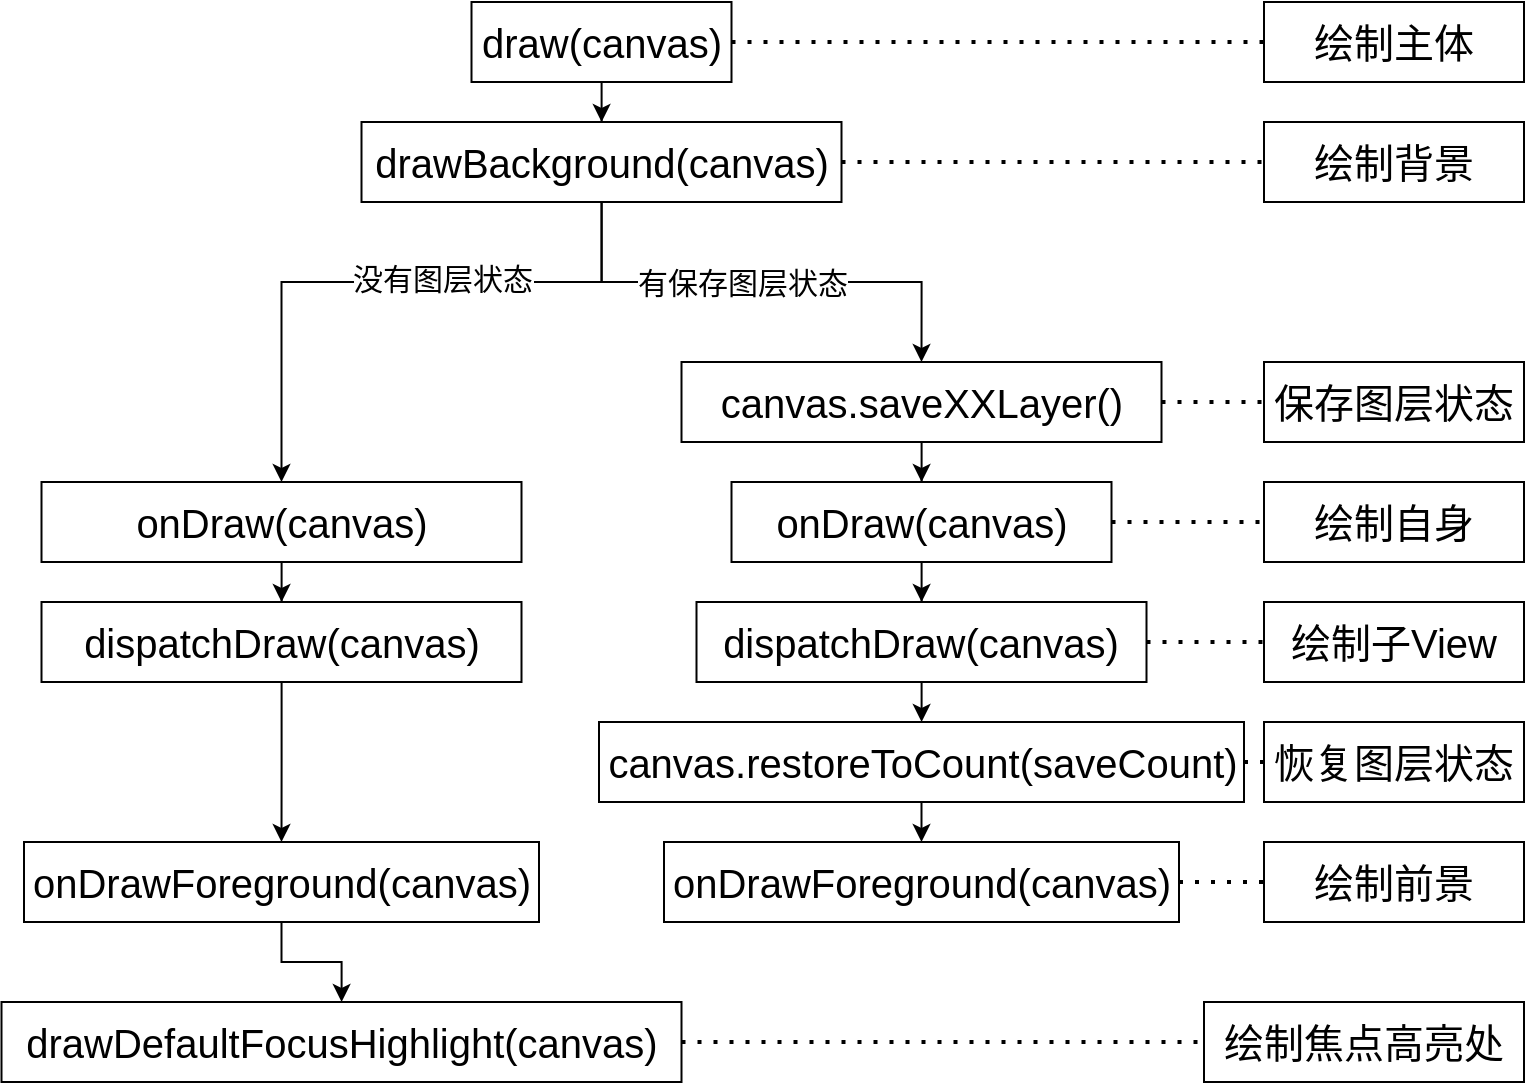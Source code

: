 <mxfile version="13.4.2" type="device"><diagram id="976hl7TXcC878LsND0H_" name="Page-1"><mxGraphModel dx="1038" dy="508" grid="1" gridSize="10" guides="1" tooltips="1" connect="1" arrows="1" fold="1" page="1" pageScale="1" pageWidth="827" pageHeight="1169" math="0" shadow="0"><root><mxCell id="0"/><mxCell id="1" parent="0"/><mxCell id="IggPG6YLkQGLOVt6-esd-3" value="" style="edgeStyle=orthogonalEdgeStyle;rounded=0;orthogonalLoop=1;jettySize=auto;html=1;" parent="1" source="IggPG6YLkQGLOVt6-esd-1" target="IggPG6YLkQGLOVt6-esd-2" edge="1"><mxGeometry relative="1" as="geometry"/></mxCell><mxCell id="IggPG6YLkQGLOVt6-esd-1" value="&lt;font style=&quot;font-size: 20px&quot;&gt;draw(canvas)&lt;/font&gt;" style="rounded=0;whiteSpace=wrap;html=1;" parent="1" vertex="1"><mxGeometry x="243.75" y="20" width="130" height="40" as="geometry"/></mxCell><mxCell id="HwKTFS70W0VkRx_mVXbg-3" value="&lt;span style=&quot;font-size: 20px&quot;&gt;绘制主体&lt;/span&gt;" style="rounded=0;whiteSpace=wrap;html=1;" vertex="1" parent="1"><mxGeometry x="640" y="20" width="130" height="40" as="geometry"/></mxCell><mxCell id="IggPG6YLkQGLOVt6-esd-5" value="" style="edgeStyle=orthogonalEdgeStyle;rounded=0;orthogonalLoop=1;jettySize=auto;html=1;" parent="1" source="IggPG6YLkQGLOVt6-esd-2" target="IggPG6YLkQGLOVt6-esd-4" edge="1"><mxGeometry relative="1" as="geometry"><Array as="points"><mxPoint x="308.75" y="160"/><mxPoint x="148.75" y="160"/></Array></mxGeometry></mxCell><mxCell id="IggPG6YLkQGLOVt6-esd-22" value="&lt;font style=&quot;font-size: 15px&quot;&gt;没有图层状态&lt;/font&gt;" style="edgeLabel;html=1;align=center;verticalAlign=middle;resizable=0;points=[];" parent="IggPG6YLkQGLOVt6-esd-5" vertex="1" connectable="0"><mxGeometry x="0.193" y="-2" relative="1" as="geometry"><mxPoint x="59" as="offset"/></mxGeometry></mxCell><mxCell id="IggPG6YLkQGLOVt6-esd-10" style="edgeStyle=orthogonalEdgeStyle;rounded=0;orthogonalLoop=1;jettySize=auto;html=1;entryX=0.5;entryY=0;entryDx=0;entryDy=0;" parent="1" source="IggPG6YLkQGLOVt6-esd-2" target="IggPG6YLkQGLOVt6-esd-12" edge="1"><mxGeometry relative="1" as="geometry"><mxPoint x="465.75" y="200" as="targetPoint"/></mxGeometry></mxCell><mxCell id="IggPG6YLkQGLOVt6-esd-23" value="&lt;span style=&quot;font-size: 15px&quot;&gt;有保存图层状态&lt;/span&gt;" style="edgeLabel;html=1;align=center;verticalAlign=middle;resizable=0;points=[];" parent="IggPG6YLkQGLOVt6-esd-10" vertex="1" connectable="0"><mxGeometry x="-0.21" y="-1" relative="1" as="geometry"><mxPoint x="15" y="-1" as="offset"/></mxGeometry></mxCell><mxCell id="IggPG6YLkQGLOVt6-esd-2" value="&lt;font style=&quot;font-size: 20px&quot;&gt;drawBackground(canvas)&lt;/font&gt;" style="rounded=0;whiteSpace=wrap;html=1;" parent="1" vertex="1"><mxGeometry x="188.75" y="80" width="240" height="40" as="geometry"/></mxCell><mxCell id="IggPG6YLkQGLOVt6-esd-7" value="" style="edgeStyle=orthogonalEdgeStyle;rounded=0;orthogonalLoop=1;jettySize=auto;html=1;" parent="1" source="IggPG6YLkQGLOVt6-esd-4" target="IggPG6YLkQGLOVt6-esd-6" edge="1"><mxGeometry relative="1" as="geometry"/></mxCell><mxCell id="IggPG6YLkQGLOVt6-esd-4" value="&lt;font style=&quot;font-size: 20px&quot;&gt;onDraw(canvas)&lt;/font&gt;" style="rounded=0;whiteSpace=wrap;html=1;" parent="1" vertex="1"><mxGeometry x="28.75" y="260" width="240" height="40" as="geometry"/></mxCell><mxCell id="IggPG6YLkQGLOVt6-esd-9" value="" style="edgeStyle=orthogonalEdgeStyle;rounded=0;orthogonalLoop=1;jettySize=auto;html=1;" parent="1" source="IggPG6YLkQGLOVt6-esd-6" target="IggPG6YLkQGLOVt6-esd-8" edge="1"><mxGeometry relative="1" as="geometry"/></mxCell><mxCell id="IggPG6YLkQGLOVt6-esd-6" value="&lt;font style=&quot;font-size: 20px&quot;&gt;dispatchDraw(canvas)&lt;/font&gt;" style="rounded=0;whiteSpace=wrap;html=1;" parent="1" vertex="1"><mxGeometry x="28.75" y="320" width="240" height="40" as="geometry"/></mxCell><mxCell id="HwKTFS70W0VkRx_mVXbg-19" value="" style="edgeStyle=orthogonalEdgeStyle;rounded=0;orthogonalLoop=1;jettySize=auto;html=1;" edge="1" parent="1" source="IggPG6YLkQGLOVt6-esd-8" target="HwKTFS70W0VkRx_mVXbg-18"><mxGeometry relative="1" as="geometry"/></mxCell><mxCell id="IggPG6YLkQGLOVt6-esd-8" value="&lt;font style=&quot;font-size: 20px&quot;&gt;onDrawForeground(canvas)&lt;/font&gt;" style="rounded=0;whiteSpace=wrap;html=1;" parent="1" vertex="1"><mxGeometry x="20" y="440" width="257.5" height="40" as="geometry"/></mxCell><mxCell id="HwKTFS70W0VkRx_mVXbg-18" value="&lt;font style=&quot;font-size: 20px&quot;&gt;drawDefaultFocusHighlight(canvas)&lt;/font&gt;" style="rounded=0;whiteSpace=wrap;html=1;" vertex="1" parent="1"><mxGeometry x="8.75" y="520" width="340" height="40" as="geometry"/></mxCell><mxCell id="IggPG6YLkQGLOVt6-esd-14" value="" style="edgeStyle=orthogonalEdgeStyle;rounded=0;orthogonalLoop=1;jettySize=auto;html=1;" parent="1" source="IggPG6YLkQGLOVt6-esd-12" target="IggPG6YLkQGLOVt6-esd-13" edge="1"><mxGeometry relative="1" as="geometry"/></mxCell><mxCell id="IggPG6YLkQGLOVt6-esd-12" value="&lt;font style=&quot;font-size: 20px&quot;&gt;canvas.saveXXLayer()&lt;/font&gt;" style="rounded=0;whiteSpace=wrap;html=1;" parent="1" vertex="1"><mxGeometry x="348.75" y="200" width="240" height="40" as="geometry"/></mxCell><mxCell id="IggPG6YLkQGLOVt6-esd-16" value="" style="edgeStyle=orthogonalEdgeStyle;rounded=0;orthogonalLoop=1;jettySize=auto;html=1;" parent="1" source="IggPG6YLkQGLOVt6-esd-13" target="IggPG6YLkQGLOVt6-esd-15" edge="1"><mxGeometry relative="1" as="geometry"/></mxCell><mxCell id="IggPG6YLkQGLOVt6-esd-13" value="&lt;font style=&quot;font-size: 20px&quot;&gt;onDraw(canvas)&lt;/font&gt;" style="rounded=0;whiteSpace=wrap;html=1;" parent="1" vertex="1"><mxGeometry x="373.75" y="260" width="190" height="40" as="geometry"/></mxCell><mxCell id="IggPG6YLkQGLOVt6-esd-18" value="" style="edgeStyle=orthogonalEdgeStyle;rounded=0;orthogonalLoop=1;jettySize=auto;html=1;" parent="1" source="IggPG6YLkQGLOVt6-esd-15" target="IggPG6YLkQGLOVt6-esd-17" edge="1"><mxGeometry relative="1" as="geometry"/></mxCell><mxCell id="IggPG6YLkQGLOVt6-esd-15" value="&lt;span style=&quot;font-size: 20px&quot;&gt;dispatchDraw(canvas)&lt;/span&gt;" style="rounded=0;whiteSpace=wrap;html=1;" parent="1" vertex="1"><mxGeometry x="356.25" y="320" width="225" height="40" as="geometry"/></mxCell><mxCell id="IggPG6YLkQGLOVt6-esd-21" value="" style="edgeStyle=orthogonalEdgeStyle;rounded=0;orthogonalLoop=1;jettySize=auto;html=1;entryX=0.5;entryY=0;entryDx=0;entryDy=0;" parent="1" source="IggPG6YLkQGLOVt6-esd-17" target="IggPG6YLkQGLOVt6-esd-19" edge="1"><mxGeometry relative="1" as="geometry"><mxPoint x="468.75" y="500" as="targetPoint"/></mxGeometry></mxCell><mxCell id="IggPG6YLkQGLOVt6-esd-17" value="&lt;span style=&quot;font-size: 20px&quot;&gt;canvas.restoreToCount(saveCount)&lt;/span&gt;" style="rounded=0;whiteSpace=wrap;html=1;" parent="1" vertex="1"><mxGeometry x="307.5" y="380" width="322.5" height="40" as="geometry"/></mxCell><mxCell id="IggPG6YLkQGLOVt6-esd-19" value="&lt;font style=&quot;font-size: 20px&quot;&gt;onDrawForeground(canvas)&lt;/font&gt;" style="rounded=0;whiteSpace=wrap;html=1;" parent="1" vertex="1"><mxGeometry x="340" y="440" width="257.5" height="40" as="geometry"/></mxCell><mxCell id="HwKTFS70W0VkRx_mVXbg-5" value="" style="endArrow=none;dashed=1;html=1;dashPattern=1 3;strokeWidth=2;exitX=1;exitY=0.5;exitDx=0;exitDy=0;entryX=0;entryY=0.5;entryDx=0;entryDy=0;" edge="1" parent="1" source="IggPG6YLkQGLOVt6-esd-1" target="HwKTFS70W0VkRx_mVXbg-3"><mxGeometry width="50" height="50" relative="1" as="geometry"><mxPoint x="650" y="190" as="sourcePoint"/><mxPoint x="700" y="140" as="targetPoint"/></mxGeometry></mxCell><mxCell id="HwKTFS70W0VkRx_mVXbg-6" value="&lt;span style=&quot;font-size: 20px&quot;&gt;绘制背景&lt;/span&gt;" style="rounded=0;whiteSpace=wrap;html=1;" vertex="1" parent="1"><mxGeometry x="640" y="80" width="130" height="40" as="geometry"/></mxCell><mxCell id="HwKTFS70W0VkRx_mVXbg-7" value="" style="endArrow=none;dashed=1;html=1;dashPattern=1 3;strokeWidth=2;exitX=1;exitY=0.5;exitDx=0;exitDy=0;entryX=0;entryY=0.5;entryDx=0;entryDy=0;" edge="1" parent="1" source="IggPG6YLkQGLOVt6-esd-2" target="HwKTFS70W0VkRx_mVXbg-6"><mxGeometry width="50" height="50" relative="1" as="geometry"><mxPoint x="383.75" y="50" as="sourcePoint"/><mxPoint x="650" y="50" as="targetPoint"/></mxGeometry></mxCell><mxCell id="HwKTFS70W0VkRx_mVXbg-8" value="&lt;span style=&quot;font-size: 20px&quot;&gt;保存图层状态&lt;/span&gt;" style="rounded=0;whiteSpace=wrap;html=1;" vertex="1" parent="1"><mxGeometry x="640" y="200" width="130" height="40" as="geometry"/></mxCell><mxCell id="HwKTFS70W0VkRx_mVXbg-9" value="" style="endArrow=none;dashed=1;html=1;dashPattern=1 3;strokeWidth=2;exitX=1;exitY=0.5;exitDx=0;exitDy=0;entryX=0;entryY=0.5;entryDx=0;entryDy=0;" edge="1" parent="1" source="IggPG6YLkQGLOVt6-esd-12" target="HwKTFS70W0VkRx_mVXbg-8"><mxGeometry width="50" height="50" relative="1" as="geometry"><mxPoint x="438.75" y="110" as="sourcePoint"/><mxPoint x="650" y="110" as="targetPoint"/></mxGeometry></mxCell><mxCell id="HwKTFS70W0VkRx_mVXbg-10" value="&lt;span style=&quot;font-size: 20px&quot;&gt;绘制自身&lt;/span&gt;" style="rounded=0;whiteSpace=wrap;html=1;" vertex="1" parent="1"><mxGeometry x="640" y="260" width="130" height="40" as="geometry"/></mxCell><mxCell id="HwKTFS70W0VkRx_mVXbg-11" value="" style="endArrow=none;dashed=1;html=1;dashPattern=1 3;strokeWidth=2;exitX=1;exitY=0.5;exitDx=0;exitDy=0;entryX=0;entryY=0.5;entryDx=0;entryDy=0;" edge="1" parent="1" source="IggPG6YLkQGLOVt6-esd-13" target="HwKTFS70W0VkRx_mVXbg-10"><mxGeometry width="50" height="50" relative="1" as="geometry"><mxPoint x="598.75" y="230" as="sourcePoint"/><mxPoint x="650" y="230" as="targetPoint"/></mxGeometry></mxCell><mxCell id="HwKTFS70W0VkRx_mVXbg-12" value="&lt;span style=&quot;font-size: 20px&quot;&gt;绘制子View&lt;/span&gt;" style="rounded=0;whiteSpace=wrap;html=1;" vertex="1" parent="1"><mxGeometry x="640" y="320" width="130" height="40" as="geometry"/></mxCell><mxCell id="HwKTFS70W0VkRx_mVXbg-13" value="" style="endArrow=none;dashed=1;html=1;dashPattern=1 3;strokeWidth=2;exitX=1;exitY=0.5;exitDx=0;exitDy=0;entryX=0;entryY=0.5;entryDx=0;entryDy=0;" edge="1" parent="1" source="IggPG6YLkQGLOVt6-esd-15" target="HwKTFS70W0VkRx_mVXbg-12"><mxGeometry width="50" height="50" relative="1" as="geometry"><mxPoint x="573.75" y="290" as="sourcePoint"/><mxPoint x="650" y="290" as="targetPoint"/></mxGeometry></mxCell><mxCell id="HwKTFS70W0VkRx_mVXbg-14" value="&lt;span style=&quot;font-size: 20px&quot;&gt;恢复图层状态&lt;/span&gt;" style="rounded=0;whiteSpace=wrap;html=1;" vertex="1" parent="1"><mxGeometry x="640" y="380" width="130" height="40" as="geometry"/></mxCell><mxCell id="HwKTFS70W0VkRx_mVXbg-15" value="" style="endArrow=none;dashed=1;html=1;dashPattern=1 3;strokeWidth=2;exitX=1;exitY=0.5;exitDx=0;exitDy=0;entryX=0;entryY=0.5;entryDx=0;entryDy=0;" edge="1" parent="1" source="IggPG6YLkQGLOVt6-esd-17" target="HwKTFS70W0VkRx_mVXbg-14"><mxGeometry width="50" height="50" relative="1" as="geometry"><mxPoint x="591.25" y="350" as="sourcePoint"/><mxPoint x="650" y="350" as="targetPoint"/></mxGeometry></mxCell><mxCell id="HwKTFS70W0VkRx_mVXbg-16" value="&lt;span style=&quot;font-size: 20px&quot;&gt;绘制前景&lt;/span&gt;" style="rounded=0;whiteSpace=wrap;html=1;" vertex="1" parent="1"><mxGeometry x="640" y="440" width="130" height="40" as="geometry"/></mxCell><mxCell id="HwKTFS70W0VkRx_mVXbg-17" value="" style="endArrow=none;dashed=1;html=1;dashPattern=1 3;strokeWidth=2;exitX=1;exitY=0.5;exitDx=0;exitDy=0;entryX=0;entryY=0.5;entryDx=0;entryDy=0;" edge="1" parent="1" source="IggPG6YLkQGLOVt6-esd-19" target="HwKTFS70W0VkRx_mVXbg-16"><mxGeometry width="50" height="50" relative="1" as="geometry"><mxPoint x="591.25" y="350" as="sourcePoint"/><mxPoint x="650" y="350" as="targetPoint"/></mxGeometry></mxCell><mxCell id="HwKTFS70W0VkRx_mVXbg-20" value="&lt;span style=&quot;font-size: 20px&quot;&gt;绘制焦点高亮处&lt;/span&gt;" style="rounded=0;whiteSpace=wrap;html=1;" vertex="1" parent="1"><mxGeometry x="610" y="520" width="160" height="40" as="geometry"/></mxCell><mxCell id="HwKTFS70W0VkRx_mVXbg-21" value="" style="endArrow=none;dashed=1;html=1;dashPattern=1 3;strokeWidth=2;exitX=1;exitY=0.5;exitDx=0;exitDy=0;entryX=0;entryY=0.5;entryDx=0;entryDy=0;" edge="1" parent="1" source="HwKTFS70W0VkRx_mVXbg-18" target="HwKTFS70W0VkRx_mVXbg-20"><mxGeometry width="50" height="50" relative="1" as="geometry"><mxPoint x="607.5" y="470" as="sourcePoint"/><mxPoint x="650" y="470" as="targetPoint"/></mxGeometry></mxCell></root></mxGraphModel></diagram></mxfile>